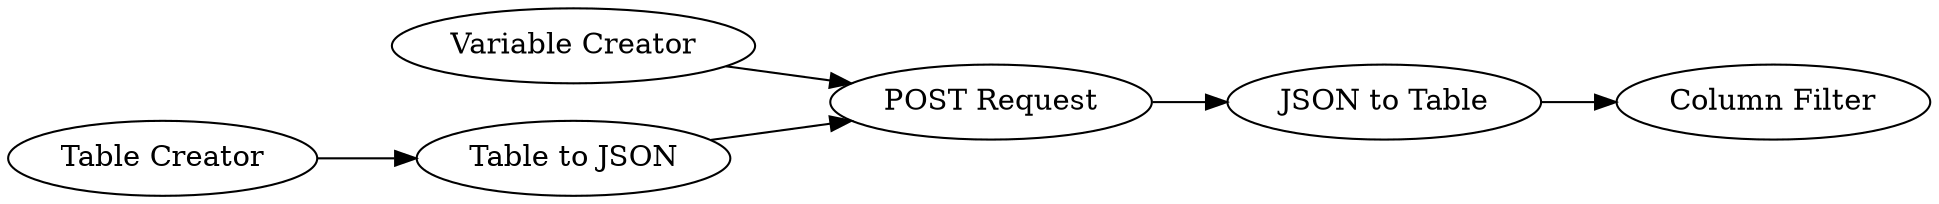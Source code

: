 digraph {
	1 [label="Variable Creator"]
	2 [label="Table Creator"]
	3 [label="Table to JSON"]
	4 [label="POST Request"]
	5 [label="JSON to Table"]
	6 [label="Column Filter"]
	1 -> 4
	2 -> 3
	3 -> 4
	4 -> 5
	5 -> 6
	rankdir=LR
}
